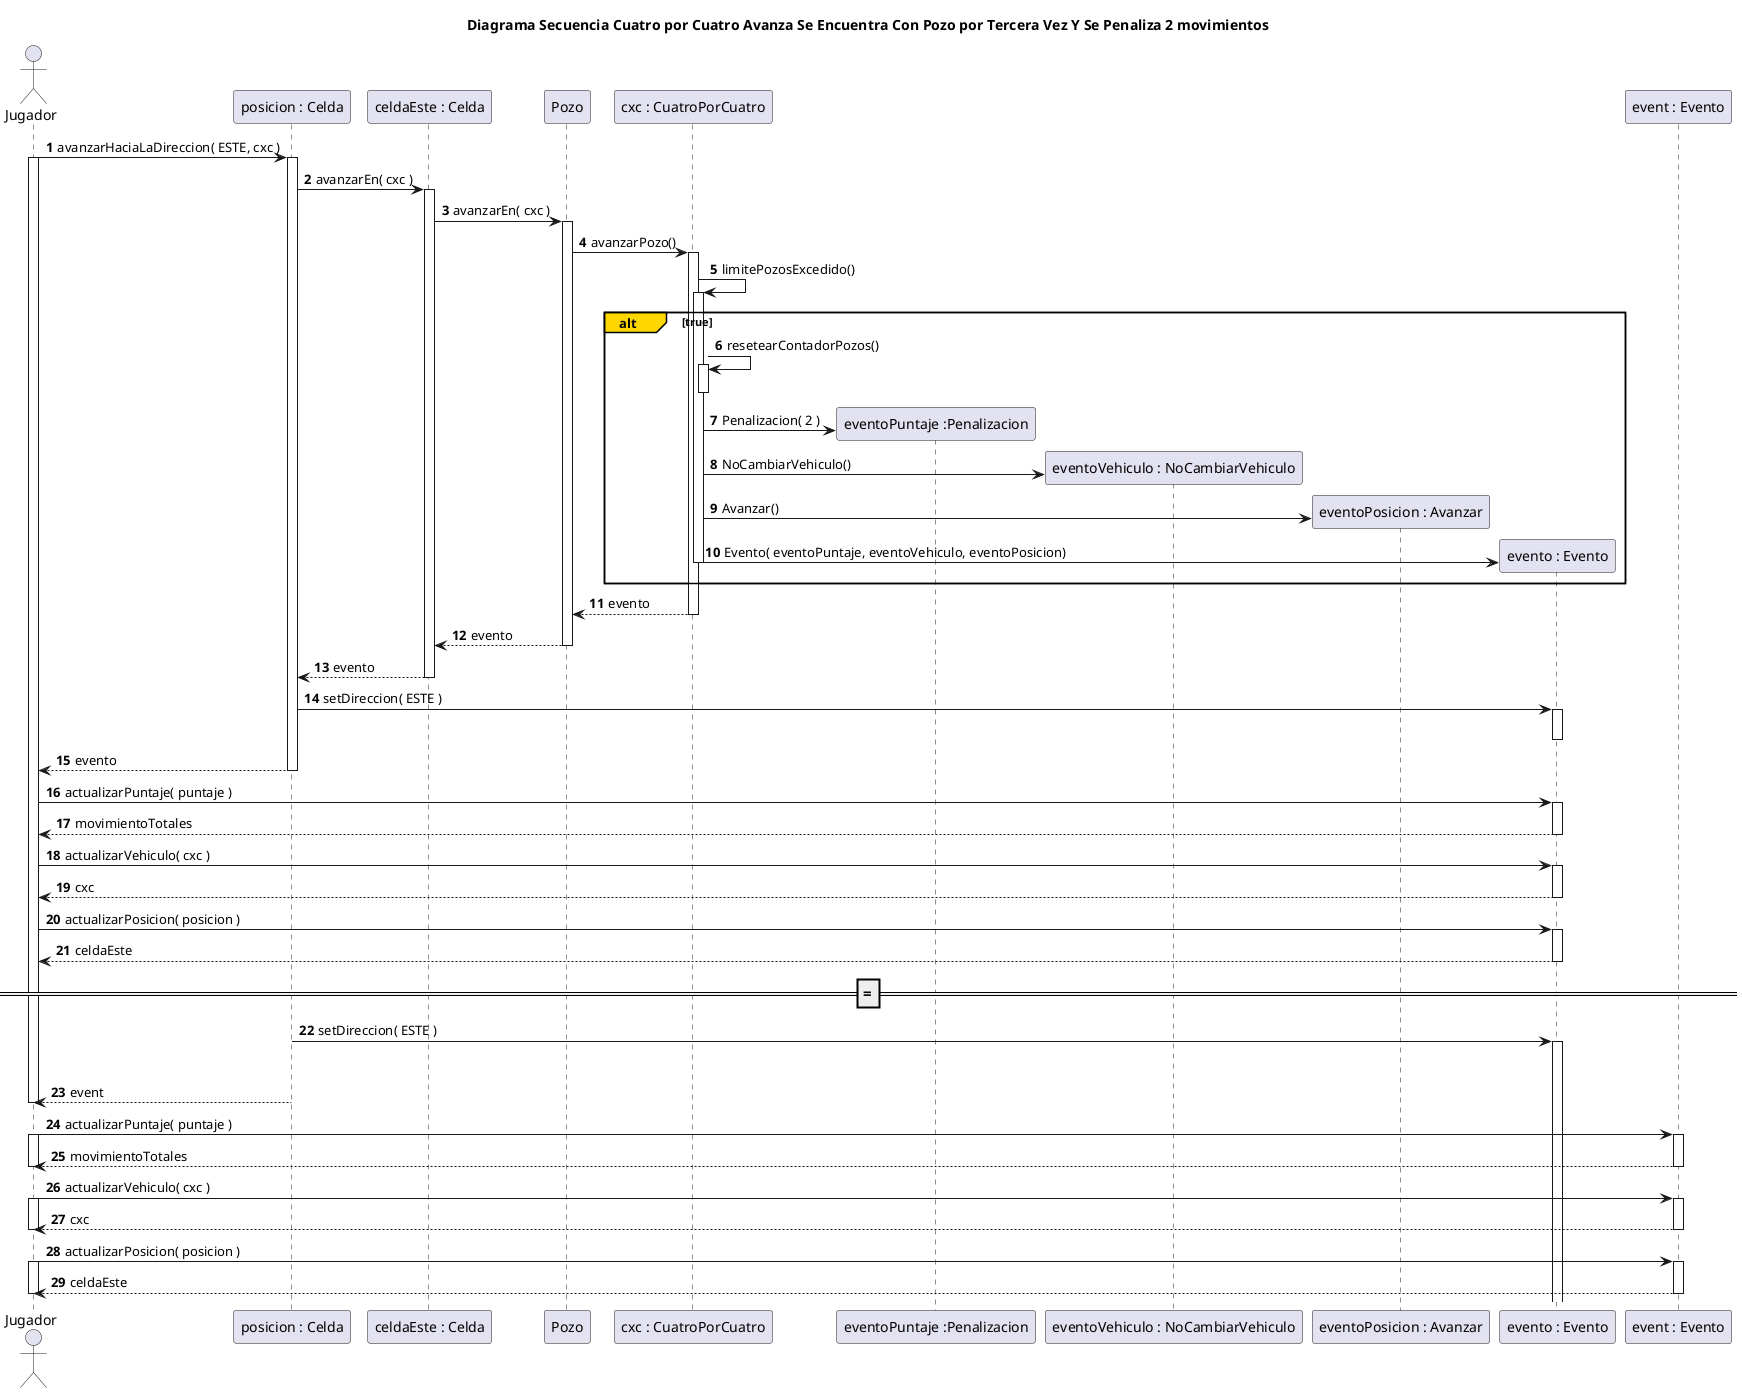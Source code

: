 @startuml
title Diagrama Secuencia Cuatro por Cuatro Avanza Se Encuentra Con Pozo por Tercera Vez Y Se Penaliza 2 movimientos


autonumber

actor Jugador

Jugador -> "posicion : Celda"++: avanzarHaciaLaDireccion( ESTE, cxc )

activate Jugador
"posicion : Celda" -> "celdaEste : Celda"++: avanzarEn( cxc )


"celdaEste : Celda" -> Pozo++: avanzarEn( cxc )
Pozo -> "cxc : CuatroPorCuatro"++: avanzarPozo()

"cxc : CuatroPorCuatro" -> "cxc : CuatroPorCuatro"++: limitePozosExcedido()

alt#Gold   true
    "cxc : CuatroPorCuatro" ->"cxc : CuatroPorCuatro"++: resetearContadorPozos()
    deactivate "cxc : CuatroPorCuatro"
    create "eventoPuntaje :Penalizacion"
    "cxc : CuatroPorCuatro"-> "eventoPuntaje :Penalizacion": Penalizacion( 2 )

    create "eventoVehiculo : NoCambiarVehiculo"
    "cxc : CuatroPorCuatro"-> "eventoVehiculo : NoCambiarVehiculo": NoCambiarVehiculo()

    create "eventoPosicion : Avanzar"
    "cxc : CuatroPorCuatro"-> "eventoPosicion : Avanzar": Avanzar()

    create "evento : Evento"
    "cxc : CuatroPorCuatro"  -> "evento : Evento": Evento( eventoPuntaje, eventoVehiculo, eventoPosicion)

    deactivate "cxc : CuatroPorCuatro"

end
    "cxc : CuatroPorCuatro" --> Pozo--: evento

Pozo --> "celdaEste : Celda": evento
deactivate Pozo


"celdaEste : Celda" --> "posicion : Celda": evento
deactivate "celdaEste : Celda"
"posicion : Celda" -> "evento : Evento"++: setDireccion( ESTE )
deactivate "evento : Evento"
"posicion : Celda" --> Jugador--: evento


Jugador -> "evento : Evento"++: actualizarPuntaje( puntaje )
Jugador <-- "evento : Evento"--: movimientoTotales

Jugador -> "evento : Evento"++: actualizarVehiculo( cxc )
Jugador <-- "evento : Evento"--: cxc

Jugador -> "evento : Evento"++: actualizarPosicion( posicion )
Jugador <-- "evento : Evento"--: celdaEste
=======

"posicion : Celda" -> "evento : Evento"++: setDireccion( ESTE )
deactivate "event : Evento"
"posicion : Celda" --> Jugador--: event
deactivate Jugador

Jugador -> "event : Evento"++: actualizarPuntaje( puntaje )
activate Jugador
Jugador <-- "event : Evento"--: movimientoTotales
deactivate Jugador

Jugador -> "event : Evento"++: actualizarVehiculo( cxc )
activate Jugador
Jugador <-- "event : Evento"--: cxc
deactivate Jugador

Jugador -> "event : Evento"++: actualizarPosicion( posicion )
activate Jugador
Jugador <-- "event : Evento"--: celdaEste
deactivate Jugador

@enduml